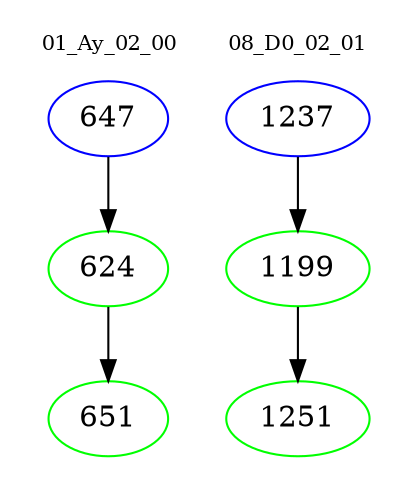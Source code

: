 digraph{
subgraph cluster_0 {
color = white
label = "01_Ay_02_00";
fontsize=10;
T0_647 [label="647", color="blue"]
T0_647 -> T0_624 [color="black"]
T0_624 [label="624", color="green"]
T0_624 -> T0_651 [color="black"]
T0_651 [label="651", color="green"]
}
subgraph cluster_1 {
color = white
label = "08_D0_02_01";
fontsize=10;
T1_1237 [label="1237", color="blue"]
T1_1237 -> T1_1199 [color="black"]
T1_1199 [label="1199", color="green"]
T1_1199 -> T1_1251 [color="black"]
T1_1251 [label="1251", color="green"]
}
}
